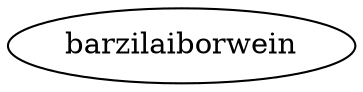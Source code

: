 /* Created by mdot for Matlab */
digraph m2html {

  barzilaiborwein [URL="barzilaiborwein.html"];
}